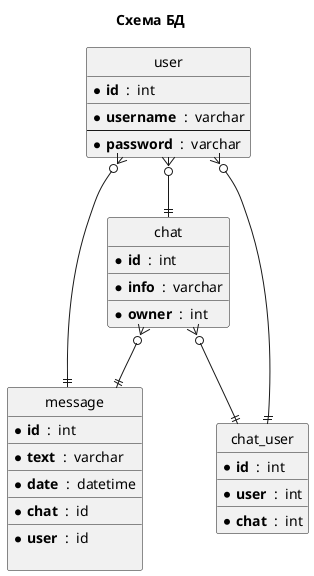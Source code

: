 @startuml

title Схема БД

hide circle



entity user {
  * **id**  :  int
  __
  * **username**  :  varchar
  --
  * **password**  :  varchar
}



entity message {
  * **id**  :  int
  __
  * **text**  :  varchar
  __
  * **date**  :  datetime
  __
  * **chat**  :  id
  __
  * **user**  :  id

}

entity chat {
  * **id**  :  int
  __
  * **info**  :  varchar
  __
  * **owner**  :  int
}


entity chat_user {
  * **id**  :  int
  __
  * **user**  :  int
  __
  * **chat**  :  int
}

chat }o--|| message
user }o--|| message
user }o--|| chat_user
chat }o--|| chat_user
user }o--|| chat


@enduml
